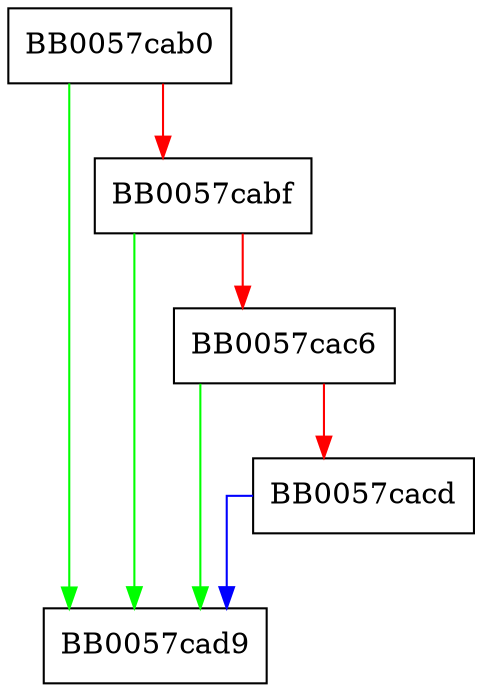 digraph dsa_missing_parameters {
  node [shape="box"];
  graph [splines=ortho];
  BB0057cab0 -> BB0057cad9 [color="green"];
  BB0057cab0 -> BB0057cabf [color="red"];
  BB0057cabf -> BB0057cad9 [color="green"];
  BB0057cabf -> BB0057cac6 [color="red"];
  BB0057cac6 -> BB0057cad9 [color="green"];
  BB0057cac6 -> BB0057cacd [color="red"];
  BB0057cacd -> BB0057cad9 [color="blue"];
}